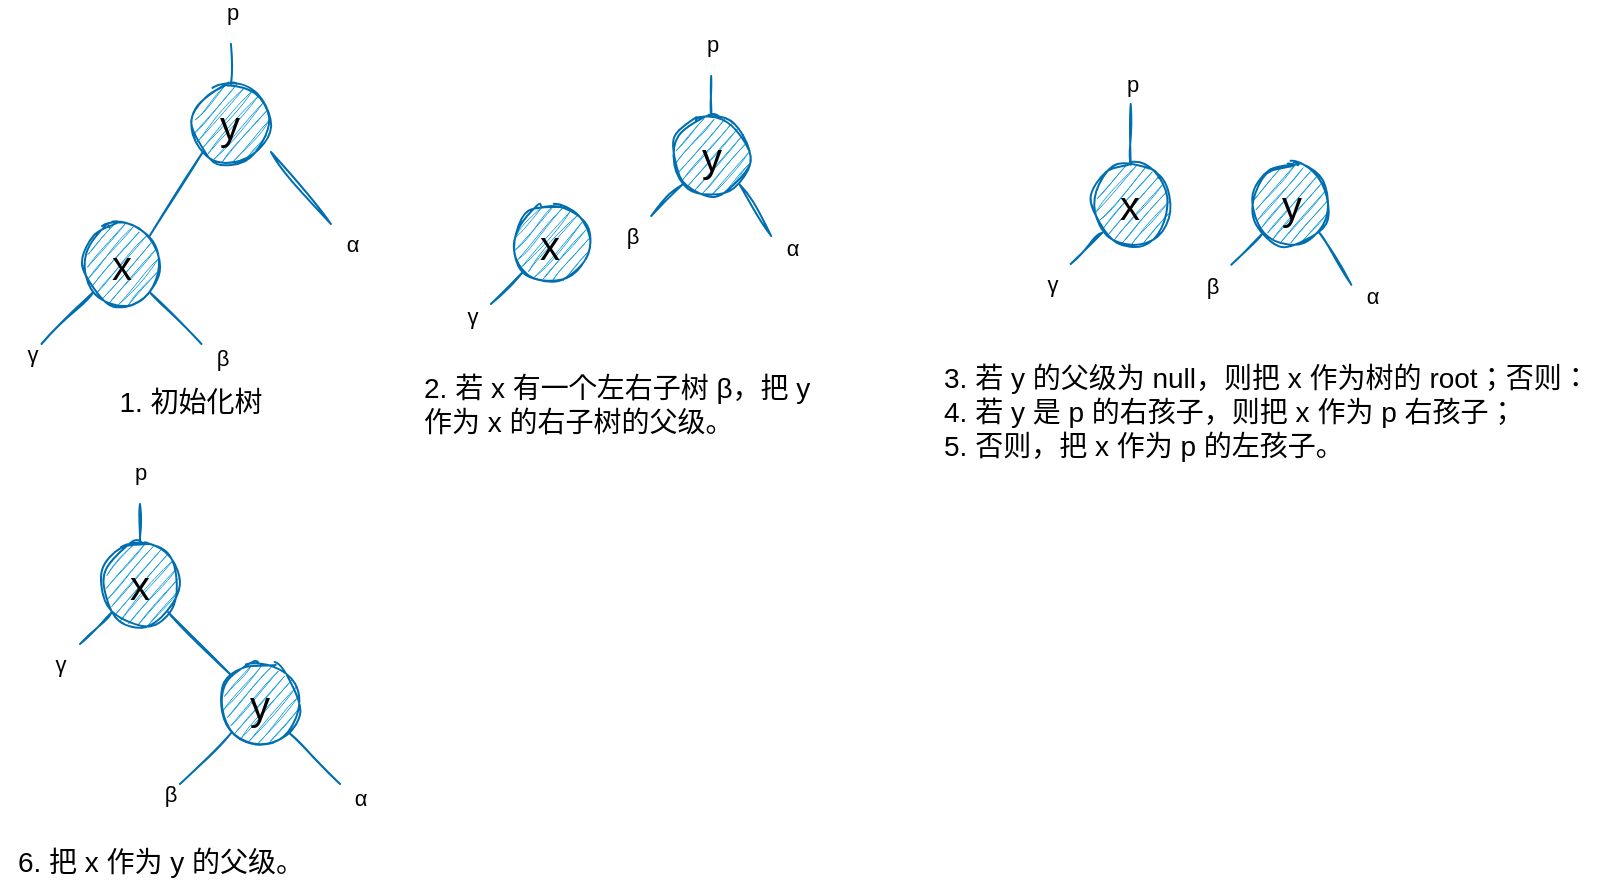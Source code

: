 <mxfile>
    <diagram id="AhWlzKmKPv5T9BWCtDrj" name="Page-1">
        <mxGraphModel dx="1269" dy="734" grid="1" gridSize="10" guides="1" tooltips="1" connect="1" arrows="1" fold="1" page="1" pageScale="1" pageWidth="850" pageHeight="1100" math="0" shadow="0">
            <root>
                <mxCell id="0"/>
                <mxCell id="1" parent="0"/>
                <mxCell id="17" value="" style="group;labelBackgroundColor=none;fontColor=#000000;" parent="1" vertex="1" connectable="0">
                    <mxGeometry x="70" y="276" width="130" height="189.29" as="geometry"/>
                </mxCell>
                <mxCell id="16" value="6. 把 x 作为 y 的父级。" style="text;html=1;align=center;verticalAlign=middle;resizable=0;points=[];autosize=1;fontSize=14;sketch=1;labelBackgroundColor=none;fontColor=#000000;" parent="17" vertex="1">
                    <mxGeometry x="-40" y="169.29" width="160" height="20" as="geometry"/>
                </mxCell>
                <mxCell id="2" value="x" style="ellipse;whiteSpace=wrap;html=1;aspect=fixed;sketch=1;fillColor=#1ba1e2;strokeColor=#006EAF;fontSize=20;labelBackgroundColor=none;fontColor=#000000;" parent="17" vertex="1">
                    <mxGeometry x="10" y="20.0" width="40" height="40" as="geometry"/>
                </mxCell>
                <mxCell id="4" value="" style="endArrow=none;html=1;exitX=0.5;exitY=0;exitDx=0;exitDy=0;sketch=1;labelBackgroundColor=none;fillColor=#1ba1e2;strokeColor=#006EAF;fontColor=#000000;" parent="17" source="2" edge="1">
                    <mxGeometry width="50" height="50" as="geometry">
                        <mxPoint x="20" y="10.0" as="sourcePoint"/>
                        <mxPoint x="30" as="targetPoint"/>
                    </mxGeometry>
                </mxCell>
                <mxCell id="5" value="p" style="edgeLabel;html=1;align=center;verticalAlign=middle;resizable=0;points=[];labelBackgroundColor=none;fontColor=#000000;" parent="4" vertex="1" connectable="0">
                    <mxGeometry x="-0.007" y="-1" relative="1" as="geometry">
                        <mxPoint x="-1" y="-26" as="offset"/>
                    </mxGeometry>
                </mxCell>
                <mxCell id="6" value="" style="endArrow=none;html=1;exitX=0;exitY=1;exitDx=0;exitDy=0;sketch=1;labelBackgroundColor=none;fillColor=#1ba1e2;strokeColor=#006EAF;fontColor=#000000;" parent="17" source="2" edge="1">
                    <mxGeometry width="50" height="50" as="geometry">
                        <mxPoint x="-50" y="80" as="sourcePoint"/>
                        <mxPoint y="70" as="targetPoint"/>
                    </mxGeometry>
                </mxCell>
                <mxCell id="7" value="γ" style="edgeLabel;html=1;align=center;verticalAlign=middle;resizable=0;points=[];labelBackgroundColor=none;fontColor=#000000;" parent="6" vertex="1" connectable="0">
                    <mxGeometry x="-0.007" y="-1" relative="1" as="geometry">
                        <mxPoint x="-17.47" y="18.89" as="offset"/>
                    </mxGeometry>
                </mxCell>
                <mxCell id="8" value="" style="endArrow=none;html=1;exitX=1;exitY=1;exitDx=0;exitDy=0;sketch=1;entryX=0;entryY=0;entryDx=0;entryDy=0;labelBackgroundColor=none;fillColor=#1ba1e2;strokeColor=#006EAF;fontColor=#000000;" parent="17" source="2" target="10" edge="1">
                    <mxGeometry width="50" height="50" as="geometry">
                        <mxPoint x="95.858" y="64.142" as="sourcePoint"/>
                        <mxPoint x="70" y="80" as="targetPoint"/>
                    </mxGeometry>
                </mxCell>
                <mxCell id="10" value="y" style="ellipse;whiteSpace=wrap;html=1;aspect=fixed;sketch=1;fillColor=#1ba1e2;strokeColor=#006EAF;fontSize=20;labelBackgroundColor=none;fontColor=#000000;" parent="17" vertex="1">
                    <mxGeometry x="70" y="80" width="40" height="40" as="geometry"/>
                </mxCell>
                <mxCell id="11" value="" style="endArrow=none;html=1;exitX=0;exitY=1;exitDx=0;exitDy=0;sketch=1;labelBackgroundColor=none;fillColor=#1ba1e2;strokeColor=#006EAF;fontColor=#000000;" parent="17" source="10" edge="1">
                    <mxGeometry width="50" height="50" as="geometry">
                        <mxPoint x="69.998" y="120.002" as="sourcePoint"/>
                        <mxPoint x="50" y="140" as="targetPoint"/>
                    </mxGeometry>
                </mxCell>
                <mxCell id="12" value="β" style="edgeLabel;html=1;align=center;verticalAlign=middle;resizable=0;points=[];labelBackgroundColor=none;fontColor=#000000;" parent="11" vertex="1" connectable="0">
                    <mxGeometry x="-0.007" y="-1" relative="1" as="geometry">
                        <mxPoint x="-17.47" y="18.89" as="offset"/>
                    </mxGeometry>
                </mxCell>
                <mxCell id="13" value="" style="endArrow=none;html=1;exitX=1;exitY=1;exitDx=0;exitDy=0;sketch=1;labelBackgroundColor=none;fillColor=#1ba1e2;strokeColor=#006EAF;fontColor=#000000;" parent="17" source="10" edge="1">
                    <mxGeometry width="50" height="50" as="geometry">
                        <mxPoint x="175.858" y="140.002" as="sourcePoint"/>
                        <mxPoint x="130" y="140" as="targetPoint"/>
                    </mxGeometry>
                </mxCell>
                <mxCell id="14" value="α" style="edgeLabel;html=1;align=center;verticalAlign=middle;resizable=0;points=[];labelBackgroundColor=none;fontColor=#000000;" parent="13" vertex="1" connectable="0">
                    <mxGeometry x="-0.007" y="-1" relative="1" as="geometry">
                        <mxPoint x="23.64" y="18.89" as="offset"/>
                    </mxGeometry>
                </mxCell>
                <mxCell id="32" value="" style="group;labelBackgroundColor=none;fontColor=#000000;" parent="1" vertex="1" connectable="0">
                    <mxGeometry x="245.47" y="36" width="205" height="210" as="geometry"/>
                </mxCell>
                <mxCell id="19" value="2. 若 x 有一个左右子树 β，把 y&lt;br&gt;作为 x 的右子树的父级。" style="text;html=1;align=left;verticalAlign=middle;resizable=0;points=[];autosize=1;fontSize=14;sketch=1;labelBackgroundColor=none;fontColor=#000000;" parent="32" vertex="1">
                    <mxGeometry x="-5" y="170" width="210" height="40" as="geometry"/>
                </mxCell>
                <mxCell id="20" value="y" style="ellipse;whiteSpace=wrap;html=1;aspect=fixed;sketch=1;fillColor=#1ba1e2;strokeColor=#006EAF;fontSize=20;labelBackgroundColor=none;fontColor=#000000;" parent="32" vertex="1">
                    <mxGeometry x="120.1" y="46.0" width="40" height="40" as="geometry"/>
                </mxCell>
                <mxCell id="21" value="" style="endArrow=none;html=1;exitX=0.5;exitY=0;exitDx=0;exitDy=0;sketch=1;labelBackgroundColor=none;fillColor=#1ba1e2;strokeColor=#006EAF;fontColor=#000000;" parent="32" source="20" edge="1">
                    <mxGeometry x="110.1" y="26" width="50" height="50" as="geometry">
                        <mxPoint x="130.1" y="36.0" as="sourcePoint"/>
                        <mxPoint x="140.1" y="26" as="targetPoint"/>
                    </mxGeometry>
                </mxCell>
                <mxCell id="22" value="p" style="edgeLabel;html=1;align=center;verticalAlign=middle;resizable=0;points=[];labelBackgroundColor=none;fontColor=#000000;" parent="21" vertex="1" connectable="0">
                    <mxGeometry x="-0.007" y="-1" relative="1" as="geometry">
                        <mxPoint x="-1" y="-26" as="offset"/>
                    </mxGeometry>
                </mxCell>
                <mxCell id="23" value="" style="endArrow=none;html=1;exitX=0;exitY=1;exitDx=0;exitDy=0;sketch=1;labelBackgroundColor=none;fillColor=#1ba1e2;strokeColor=#006EAF;fontColor=#000000;" parent="32" source="20" edge="1">
                    <mxGeometry x="110.1" y="26" width="50" height="50" as="geometry">
                        <mxPoint x="60.1" y="106" as="sourcePoint"/>
                        <mxPoint x="110.1" y="96" as="targetPoint"/>
                    </mxGeometry>
                </mxCell>
                <mxCell id="24" value="β" style="edgeLabel;html=1;align=center;verticalAlign=middle;resizable=0;points=[];labelBackgroundColor=none;fontColor=#000000;" parent="23" vertex="1" connectable="0">
                    <mxGeometry x="-0.007" y="-1" relative="1" as="geometry">
                        <mxPoint x="-17.47" y="18.89" as="offset"/>
                    </mxGeometry>
                </mxCell>
                <mxCell id="26" value="x" style="ellipse;whiteSpace=wrap;html=1;aspect=fixed;sketch=1;fillColor=#1ba1e2;strokeColor=#006EAF;fontSize=20;labelBackgroundColor=none;fontColor=#000000;" parent="32" vertex="1">
                    <mxGeometry x="40.0" y="90.0" width="40" height="40" as="geometry"/>
                </mxCell>
                <mxCell id="27" value="" style="endArrow=none;html=1;exitX=1;exitY=1;exitDx=0;exitDy=0;sketch=1;labelBackgroundColor=none;fillColor=#1ba1e2;strokeColor=#006EAF;fontColor=#000000;" parent="32" source="20" edge="1">
                    <mxGeometry x="110.1" y="26" width="50" height="50" as="geometry">
                        <mxPoint x="180.098" y="146.002" as="sourcePoint"/>
                        <mxPoint x="170.1" y="106" as="targetPoint"/>
                    </mxGeometry>
                </mxCell>
                <mxCell id="28" value="α" style="edgeLabel;html=1;align=center;verticalAlign=middle;resizable=0;points=[];labelBackgroundColor=none;fontColor=#000000;" parent="27" vertex="1" connectable="0">
                    <mxGeometry x="-0.007" y="-1" relative="1" as="geometry">
                        <mxPoint x="18.76" y="18.09" as="offset"/>
                    </mxGeometry>
                </mxCell>
                <mxCell id="29" value="" style="endArrow=none;html=1;exitX=0;exitY=1;exitDx=0;exitDy=0;sketch=1;labelBackgroundColor=none;fillColor=#1ba1e2;strokeColor=#006EAF;fontColor=#000000;" parent="32" source="26" edge="1">
                    <mxGeometry x="-34.9" y="43.53" width="50" height="50" as="geometry">
                        <mxPoint x="140.958" y="183.532" as="sourcePoint"/>
                        <mxPoint x="30" y="140" as="targetPoint"/>
                    </mxGeometry>
                </mxCell>
                <mxCell id="30" value="γ" style="edgeLabel;html=1;align=center;verticalAlign=middle;resizable=0;points=[];labelBackgroundColor=none;fontColor=#000000;" parent="29" vertex="1" connectable="0">
                    <mxGeometry x="-0.007" y="-1" relative="1" as="geometry">
                        <mxPoint x="-17.37" y="14.5" as="offset"/>
                    </mxGeometry>
                </mxCell>
                <mxCell id="34" value="" style="group;labelBackgroundColor=none;fontColor=#000000;" parent="1" vertex="1" connectable="0">
                    <mxGeometry x="515.47" y="36" width="310" height="210" as="geometry"/>
                </mxCell>
                <mxCell id="35" value="3. 若 y 的父级为 null，则把 x 作为树的 root；否则：&lt;br&gt;4. 若 y 是 p 的右孩子，则把 x 作为 p 右孩子；&lt;br&gt;5. 否则，把 x 作为 p 的左孩子。" style="text;html=1;align=left;verticalAlign=middle;resizable=0;points=[];autosize=1;fontSize=14;sketch=0;labelBackgroundColor=none;fontColor=#000000;" parent="34" vertex="1">
                    <mxGeometry x="-15" y="164" width="340" height="60" as="geometry"/>
                </mxCell>
                <mxCell id="36" value="y" style="ellipse;whiteSpace=wrap;html=1;aspect=fixed;sketch=1;fillColor=#1ba1e2;strokeColor=#006EAF;fontSize=20;labelBackgroundColor=none;fontColor=#000000;" parent="34" vertex="1">
                    <mxGeometry x="140.19" y="70.36" width="40" height="40" as="geometry"/>
                </mxCell>
                <mxCell id="37" value="" style="endArrow=none;html=1;sketch=1;labelBackgroundColor=none;fillColor=#1ba1e2;strokeColor=#006EAF;fontColor=#000000;" parent="34" edge="1">
                    <mxGeometry x="9.89" y="30.36" width="50" height="50" as="geometry">
                        <mxPoint x="79.89" y="70.36" as="sourcePoint"/>
                        <mxPoint x="79.89" y="40.0" as="targetPoint"/>
                    </mxGeometry>
                </mxCell>
                <mxCell id="38" value="p" style="edgeLabel;html=1;align=center;verticalAlign=middle;resizable=0;points=[];labelBackgroundColor=none;fontColor=#000000;" parent="37" vertex="1" connectable="0">
                    <mxGeometry x="-0.007" y="-1" relative="1" as="geometry">
                        <mxPoint x="-1" y="-26" as="offset"/>
                    </mxGeometry>
                </mxCell>
                <mxCell id="39" value="" style="endArrow=none;html=1;exitX=0;exitY=1;exitDx=0;exitDy=0;sketch=1;labelBackgroundColor=none;fillColor=#1ba1e2;strokeColor=#006EAF;fontColor=#000000;" parent="34" source="36" edge="1">
                    <mxGeometry x="130.19" y="50.36" width="50" height="50" as="geometry">
                        <mxPoint x="80.19" y="130.36" as="sourcePoint"/>
                        <mxPoint x="130.19" y="120.36" as="targetPoint"/>
                    </mxGeometry>
                </mxCell>
                <mxCell id="40" value="β" style="edgeLabel;html=1;align=center;verticalAlign=middle;resizable=0;points=[];labelBackgroundColor=none;fontColor=#000000;" parent="39" vertex="1" connectable="0">
                    <mxGeometry x="-0.007" y="-1" relative="1" as="geometry">
                        <mxPoint x="-17.47" y="18.89" as="offset"/>
                    </mxGeometry>
                </mxCell>
                <mxCell id="41" value="x" style="ellipse;whiteSpace=wrap;html=1;aspect=fixed;sketch=1;fillColor=#1ba1e2;strokeColor=#006EAF;fontSize=20;labelBackgroundColor=none;fontColor=#000000;" parent="34" vertex="1">
                    <mxGeometry x="59.89" y="70.36" width="40" height="40" as="geometry"/>
                </mxCell>
                <mxCell id="42" value="" style="endArrow=none;html=1;exitX=1;exitY=1;exitDx=0;exitDy=0;sketch=1;labelBackgroundColor=none;fillColor=#1ba1e2;strokeColor=#006EAF;fontColor=#000000;" parent="34" source="36" edge="1">
                    <mxGeometry x="130.19" y="50.36" width="50" height="50" as="geometry">
                        <mxPoint x="200.188" y="170.362" as="sourcePoint"/>
                        <mxPoint x="190.19" y="130.36" as="targetPoint"/>
                    </mxGeometry>
                </mxCell>
                <mxCell id="43" value="α" style="edgeLabel;html=1;align=center;verticalAlign=middle;resizable=0;points=[];labelBackgroundColor=none;fontColor=#000000;" parent="42" vertex="1" connectable="0">
                    <mxGeometry x="-0.007" y="-1" relative="1" as="geometry">
                        <mxPoint x="18.76" y="18.09" as="offset"/>
                    </mxGeometry>
                </mxCell>
                <mxCell id="44" value="" style="endArrow=none;html=1;sketch=1;labelBackgroundColor=none;fillColor=#1ba1e2;strokeColor=#006EAF;fontColor=#000000;" parent="34" source="41" edge="1">
                    <mxGeometry x="-10.11" y="-9.64" width="50" height="50" as="geometry">
                        <mxPoint x="165.748" y="130.362" as="sourcePoint"/>
                        <mxPoint x="49.89" y="120" as="targetPoint"/>
                    </mxGeometry>
                </mxCell>
                <mxCell id="45" value="γ" style="edgeLabel;html=1;align=center;verticalAlign=middle;resizable=0;points=[];labelBackgroundColor=none;fontColor=#000000;" parent="44" vertex="1" connectable="0">
                    <mxGeometry x="-0.007" y="-1" relative="1" as="geometry">
                        <mxPoint x="-17.21" y="18.6" as="offset"/>
                    </mxGeometry>
                </mxCell>
                <mxCell id="46" value="" style="group;rotatable=1;labelBackgroundColor=none;fontColor=#000000;" parent="1" vertex="1" connectable="0">
                    <mxGeometry x="115.47" y="46" width="130" height="189.29" as="geometry"/>
                </mxCell>
                <mxCell id="47" value="1. 初始化树" style="text;html=1;align=center;verticalAlign=middle;resizable=0;points=[];autosize=1;fontSize=14;sketch=1;labelBackgroundColor=none;fontColor=#000000;" parent="46" vertex="1">
                    <mxGeometry x="-35" y="169.29" width="90" height="20" as="geometry"/>
                </mxCell>
                <mxCell id="48" value="y" style="ellipse;whiteSpace=wrap;html=1;aspect=fixed;sketch=1;fillColor=#1ba1e2;strokeColor=#006EAF;fontSize=20;labelBackgroundColor=none;fontColor=#000000;" parent="46" vertex="1">
                    <mxGeometry x="10" y="20.0" width="40" height="40" as="geometry"/>
                </mxCell>
                <mxCell id="49" value="" style="endArrow=none;html=1;exitX=0.5;exitY=0;exitDx=0;exitDy=0;sketch=1;labelBackgroundColor=none;fillColor=#1ba1e2;strokeColor=#006EAF;fontColor=#000000;" parent="46" source="48" edge="1">
                    <mxGeometry width="50" height="50" as="geometry">
                        <mxPoint x="20" y="10.0" as="sourcePoint"/>
                        <mxPoint x="30" as="targetPoint"/>
                    </mxGeometry>
                </mxCell>
                <mxCell id="50" value="p" style="edgeLabel;html=1;align=center;verticalAlign=middle;resizable=0;points=[];labelBackgroundColor=none;fontColor=#000000;" parent="49" vertex="1" connectable="0">
                    <mxGeometry x="-0.007" y="-1" relative="1" as="geometry">
                        <mxPoint x="-1" y="-26" as="offset"/>
                    </mxGeometry>
                </mxCell>
                <mxCell id="51" value="" style="endArrow=none;html=1;sketch=1;labelBackgroundColor=none;fillColor=#1ba1e2;strokeColor=#006EAF;fontColor=#000000;" parent="46" edge="1">
                    <mxGeometry width="50" height="50" as="geometry">
                        <mxPoint x="50" y="54" as="sourcePoint"/>
                        <mxPoint x="80" y="90" as="targetPoint"/>
                    </mxGeometry>
                </mxCell>
                <mxCell id="52" value="α" style="edgeLabel;html=1;align=center;verticalAlign=middle;resizable=0;points=[];labelBackgroundColor=none;fontColor=#000000;" parent="51" vertex="1" connectable="0">
                    <mxGeometry x="-0.007" y="-1" relative="1" as="geometry">
                        <mxPoint x="25.83" y="27.43" as="offset"/>
                    </mxGeometry>
                </mxCell>
                <mxCell id="53" value="" style="endArrow=none;html=1;exitX=0;exitY=1;exitDx=0;exitDy=0;sketch=1;entryX=1;entryY=0;entryDx=0;entryDy=0;labelBackgroundColor=none;fillColor=#1ba1e2;strokeColor=#006EAF;fontColor=#000000;" parent="46" source="48" target="54" edge="1">
                    <mxGeometry width="50" height="50" as="geometry">
                        <mxPoint x="95.858" y="64.142" as="sourcePoint"/>
                        <mxPoint x="70" y="80" as="targetPoint"/>
                    </mxGeometry>
                </mxCell>
                <mxCell id="54" value="x" style="ellipse;whiteSpace=wrap;html=1;aspect=fixed;sketch=1;fillColor=#1ba1e2;strokeColor=#006EAF;fontSize=20;labelBackgroundColor=none;fontColor=#000000;" parent="46" vertex="1">
                    <mxGeometry x="-44.72" y="90" width="40" height="40" as="geometry"/>
                </mxCell>
                <mxCell id="55" value="" style="endArrow=none;html=1;exitX=0;exitY=1;exitDx=0;exitDy=0;sketch=1;labelBackgroundColor=none;fillColor=#1ba1e2;strokeColor=#006EAF;fontColor=#000000;" parent="46" source="54" edge="1">
                    <mxGeometry x="-114.72" y="10" width="50" height="50" as="geometry">
                        <mxPoint x="-44.722" y="130.002" as="sourcePoint"/>
                        <mxPoint x="-64.72" y="150" as="targetPoint"/>
                    </mxGeometry>
                </mxCell>
                <mxCell id="56" value="γ" style="edgeLabel;html=1;align=center;verticalAlign=middle;resizable=0;points=[];labelBackgroundColor=none;fontColor=#000000;" parent="55" vertex="1" connectable="0">
                    <mxGeometry x="-0.007" y="-1" relative="1" as="geometry">
                        <mxPoint x="-17.47" y="18.89" as="offset"/>
                    </mxGeometry>
                </mxCell>
                <mxCell id="57" value="" style="endArrow=none;html=1;exitX=1;exitY=1;exitDx=0;exitDy=0;sketch=1;labelBackgroundColor=none;fillColor=#1ba1e2;strokeColor=#006EAF;fontColor=#000000;" parent="46" source="54" edge="1">
                    <mxGeometry x="-114.72" y="10" width="50" height="50" as="geometry">
                        <mxPoint x="61.138" y="150.002" as="sourcePoint"/>
                        <mxPoint x="15.28" y="150" as="targetPoint"/>
                    </mxGeometry>
                </mxCell>
                <mxCell id="58" value="β" style="edgeLabel;html=1;align=center;verticalAlign=middle;resizable=0;points=[];labelBackgroundColor=none;fontColor=#000000;" parent="57" vertex="1" connectable="0">
                    <mxGeometry x="-0.007" y="-1" relative="1" as="geometry">
                        <mxPoint x="23.64" y="18.89" as="offset"/>
                    </mxGeometry>
                </mxCell>
            </root>
        </mxGraphModel>
    </diagram>
</mxfile>